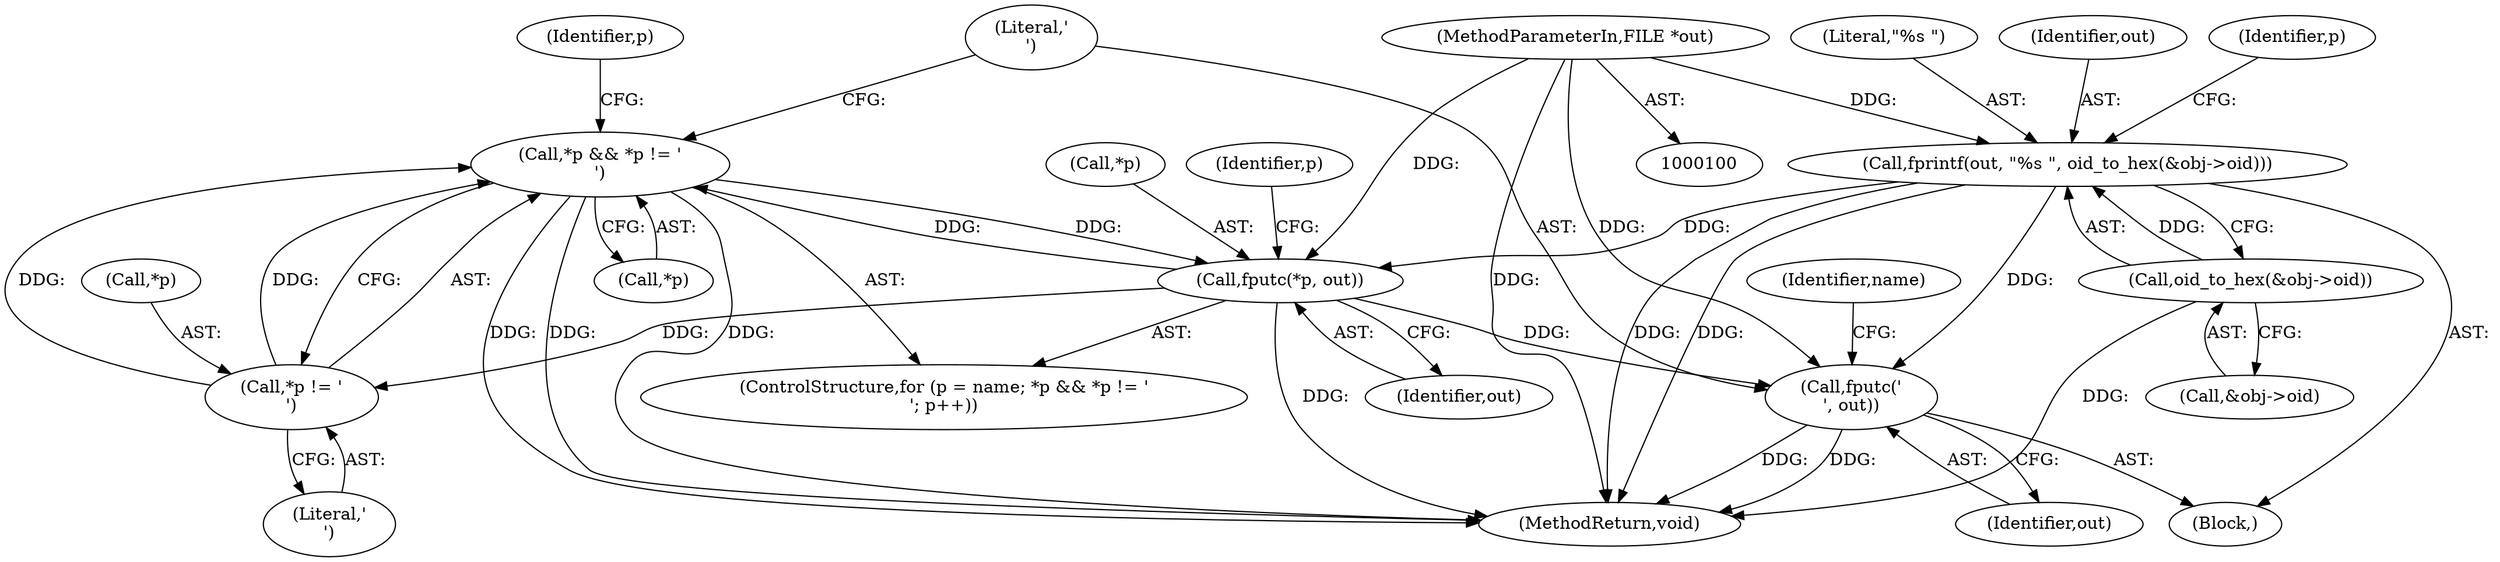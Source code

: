 digraph "0_git_de1e67d0703894cb6ea782e36abb63976ab07e60_12@pointer" {
"1000125" [label="(Call,*p && *p != '\n')"];
"1000128" [label="(Call,*p != '\n')"];
"1000134" [label="(Call,fputc(*p, out))"];
"1000125" [label="(Call,*p && *p != '\n')"];
"1000113" [label="(Call,fprintf(out, \"%s \", oid_to_hex(&obj->oid)))"];
"1000101" [label="(MethodParameterIn,FILE *out)"];
"1000116" [label="(Call,oid_to_hex(&obj->oid))"];
"1000138" [label="(Call,fputc('\n', out))"];
"1000128" [label="(Call,*p != '\n')"];
"1000135" [label="(Call,*p)"];
"1000142" [label="(Identifier,name)"];
"1000101" [label="(MethodParameterIn,FILE *out)"];
"1000138" [label="(Call,fputc('\n', out))"];
"1000117" [label="(Call,&obj->oid)"];
"1000139" [label="(Literal,'\n')"];
"1000113" [label="(Call,fprintf(out, \"%s \", oid_to_hex(&obj->oid)))"];
"1000140" [label="(Identifier,out)"];
"1000125" [label="(Call,*p && *p != '\n')"];
"1000131" [label="(Literal,'\n')"];
"1000143" [label="(MethodReturn,void)"];
"1000116" [label="(Call,oid_to_hex(&obj->oid))"];
"1000137" [label="(Identifier,out)"];
"1000115" [label="(Literal,\"%s \")"];
"1000121" [label="(ControlStructure,for (p = name; *p && *p != '\n'; p++))"];
"1000114" [label="(Identifier,out)"];
"1000105" [label="(Block,)"];
"1000123" [label="(Identifier,p)"];
"1000133" [label="(Identifier,p)"];
"1000136" [label="(Identifier,p)"];
"1000126" [label="(Call,*p)"];
"1000129" [label="(Call,*p)"];
"1000134" [label="(Call,fputc(*p, out))"];
"1000125" -> "1000121"  [label="AST: "];
"1000125" -> "1000126"  [label="CFG: "];
"1000125" -> "1000128"  [label="CFG: "];
"1000126" -> "1000125"  [label="AST: "];
"1000128" -> "1000125"  [label="AST: "];
"1000136" -> "1000125"  [label="CFG: "];
"1000139" -> "1000125"  [label="CFG: "];
"1000125" -> "1000143"  [label="DDG: "];
"1000125" -> "1000143"  [label="DDG: "];
"1000125" -> "1000143"  [label="DDG: "];
"1000128" -> "1000125"  [label="DDG: "];
"1000128" -> "1000125"  [label="DDG: "];
"1000134" -> "1000125"  [label="DDG: "];
"1000125" -> "1000134"  [label="DDG: "];
"1000128" -> "1000131"  [label="CFG: "];
"1000129" -> "1000128"  [label="AST: "];
"1000131" -> "1000128"  [label="AST: "];
"1000134" -> "1000128"  [label="DDG: "];
"1000134" -> "1000121"  [label="AST: "];
"1000134" -> "1000137"  [label="CFG: "];
"1000135" -> "1000134"  [label="AST: "];
"1000137" -> "1000134"  [label="AST: "];
"1000133" -> "1000134"  [label="CFG: "];
"1000134" -> "1000143"  [label="DDG: "];
"1000113" -> "1000134"  [label="DDG: "];
"1000101" -> "1000134"  [label="DDG: "];
"1000134" -> "1000138"  [label="DDG: "];
"1000113" -> "1000105"  [label="AST: "];
"1000113" -> "1000116"  [label="CFG: "];
"1000114" -> "1000113"  [label="AST: "];
"1000115" -> "1000113"  [label="AST: "];
"1000116" -> "1000113"  [label="AST: "];
"1000123" -> "1000113"  [label="CFG: "];
"1000113" -> "1000143"  [label="DDG: "];
"1000113" -> "1000143"  [label="DDG: "];
"1000101" -> "1000113"  [label="DDG: "];
"1000116" -> "1000113"  [label="DDG: "];
"1000113" -> "1000138"  [label="DDG: "];
"1000101" -> "1000100"  [label="AST: "];
"1000101" -> "1000143"  [label="DDG: "];
"1000101" -> "1000138"  [label="DDG: "];
"1000116" -> "1000117"  [label="CFG: "];
"1000117" -> "1000116"  [label="AST: "];
"1000116" -> "1000143"  [label="DDG: "];
"1000138" -> "1000105"  [label="AST: "];
"1000138" -> "1000140"  [label="CFG: "];
"1000139" -> "1000138"  [label="AST: "];
"1000140" -> "1000138"  [label="AST: "];
"1000142" -> "1000138"  [label="CFG: "];
"1000138" -> "1000143"  [label="DDG: "];
"1000138" -> "1000143"  [label="DDG: "];
}
